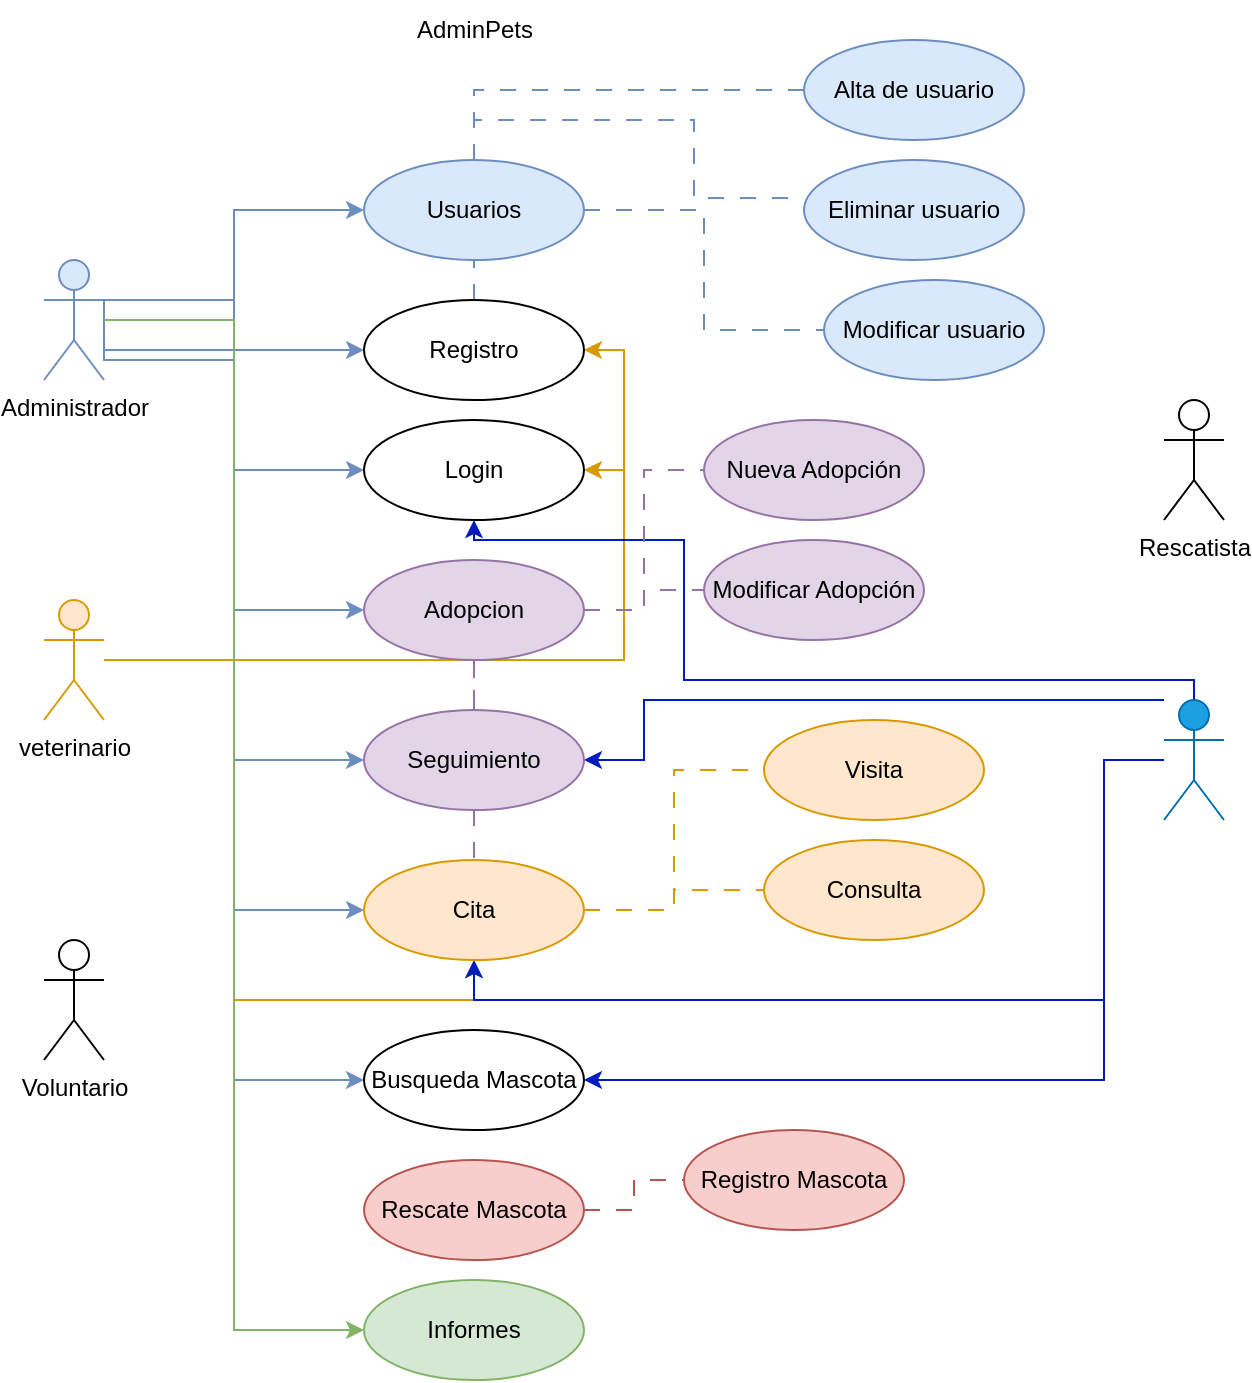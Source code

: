 <mxfile version="24.8.6">
  <diagram name="Casos_de_Uso" id="rV53n7NDXpZb0pyt_nD2">
    <mxGraphModel dx="794" dy="432" grid="1" gridSize="10" guides="1" tooltips="1" connect="1" arrows="1" fold="1" page="1" pageScale="1" pageWidth="827" pageHeight="1169" math="0" shadow="0">
      <root>
        <mxCell id="0" />
        <mxCell id="1" parent="0" />
        <mxCell id="jY5iZFQW-tw8f92g8F53-1" value="AdminPets" style="text;html=1;align=center;verticalAlign=middle;resizable=0;points=[];autosize=1;strokeColor=none;fillColor=none;" vertex="1" parent="1">
          <mxGeometry x="345" y="20" width="80" height="30" as="geometry" />
        </mxCell>
        <mxCell id="jY5iZFQW-tw8f92g8F53-43" style="edgeStyle=orthogonalEdgeStyle;rounded=0;orthogonalLoop=1;jettySize=auto;html=1;entryX=1;entryY=0.5;entryDx=0;entryDy=0;fillColor=#ffe6cc;strokeColor=#d79b00;" edge="1" parent="1" source="jY5iZFQW-tw8f92g8F53-2" target="jY5iZFQW-tw8f92g8F53-19">
          <mxGeometry relative="1" as="geometry">
            <Array as="points">
              <mxPoint x="460" y="350" />
              <mxPoint x="460" y="255" />
            </Array>
          </mxGeometry>
        </mxCell>
        <mxCell id="jY5iZFQW-tw8f92g8F53-44" style="edgeStyle=orthogonalEdgeStyle;rounded=0;orthogonalLoop=1;jettySize=auto;html=1;entryX=1;entryY=0.5;entryDx=0;entryDy=0;fillColor=#ffe6cc;strokeColor=#d79b00;" edge="1" parent="1" source="jY5iZFQW-tw8f92g8F53-2" target="jY5iZFQW-tw8f92g8F53-14">
          <mxGeometry relative="1" as="geometry" />
        </mxCell>
        <mxCell id="jY5iZFQW-tw8f92g8F53-45" style="edgeStyle=orthogonalEdgeStyle;rounded=0;orthogonalLoop=1;jettySize=auto;html=1;entryX=0.5;entryY=1;entryDx=0;entryDy=0;fillColor=#ffe6cc;strokeColor=#d79b00;" edge="1" parent="1" source="jY5iZFQW-tw8f92g8F53-2" target="jY5iZFQW-tw8f92g8F53-22">
          <mxGeometry relative="1" as="geometry" />
        </mxCell>
        <mxCell id="jY5iZFQW-tw8f92g8F53-2" value="veterinario" style="shape=umlActor;verticalLabelPosition=bottom;verticalAlign=top;html=1;fillColor=#ffe6cc;strokeColor=#d79b00;" vertex="1" parent="1">
          <mxGeometry x="170" y="320" width="30" height="60" as="geometry" />
        </mxCell>
        <mxCell id="jY5iZFQW-tw8f92g8F53-3" value="Rescatista" style="shape=umlActor;verticalLabelPosition=bottom;verticalAlign=top;html=1;" vertex="1" parent="1">
          <mxGeometry x="730" y="220" width="30" height="60" as="geometry" />
        </mxCell>
        <mxCell id="jY5iZFQW-tw8f92g8F53-50" style="edgeStyle=orthogonalEdgeStyle;rounded=0;orthogonalLoop=1;jettySize=auto;html=1;entryX=1;entryY=0.5;entryDx=0;entryDy=0;fillColor=#0050ef;strokeColor=#001DBC;" edge="1" parent="1" source="jY5iZFQW-tw8f92g8F53-4" target="jY5iZFQW-tw8f92g8F53-28">
          <mxGeometry relative="1" as="geometry">
            <Array as="points">
              <mxPoint x="700" y="400" />
              <mxPoint x="700" y="560" />
            </Array>
          </mxGeometry>
        </mxCell>
        <mxCell id="jY5iZFQW-tw8f92g8F53-51" style="edgeStyle=orthogonalEdgeStyle;rounded=0;orthogonalLoop=1;jettySize=auto;html=1;fillColor=#0050ef;strokeColor=#001DBC;entryX=0.5;entryY=1;entryDx=0;entryDy=0;" edge="1" parent="1" source="jY5iZFQW-tw8f92g8F53-4" target="jY5iZFQW-tw8f92g8F53-19">
          <mxGeometry relative="1" as="geometry">
            <mxPoint x="440" y="255" as="targetPoint" />
            <Array as="points">
              <mxPoint x="745" y="360" />
              <mxPoint x="490" y="360" />
              <mxPoint x="490" y="290" />
              <mxPoint x="385" y="290" />
            </Array>
          </mxGeometry>
        </mxCell>
        <mxCell id="jY5iZFQW-tw8f92g8F53-52" style="edgeStyle=orthogonalEdgeStyle;rounded=0;orthogonalLoop=1;jettySize=auto;html=1;entryX=1;entryY=0.5;entryDx=0;entryDy=0;fillColor=#0050ef;strokeColor=#001DBC;" edge="1" parent="1" source="jY5iZFQW-tw8f92g8F53-4" target="jY5iZFQW-tw8f92g8F53-21">
          <mxGeometry relative="1" as="geometry">
            <Array as="points">
              <mxPoint x="470" y="370" />
              <mxPoint x="470" y="400" />
            </Array>
          </mxGeometry>
        </mxCell>
        <mxCell id="jY5iZFQW-tw8f92g8F53-53" style="edgeStyle=orthogonalEdgeStyle;rounded=0;orthogonalLoop=1;jettySize=auto;html=1;entryX=0.5;entryY=1;entryDx=0;entryDy=0;fillColor=#0050ef;strokeColor=#001DBC;" edge="1" parent="1" source="jY5iZFQW-tw8f92g8F53-4" target="jY5iZFQW-tw8f92g8F53-22">
          <mxGeometry relative="1" as="geometry">
            <Array as="points">
              <mxPoint x="700" y="400" />
              <mxPoint x="700" y="520" />
              <mxPoint x="385" y="520" />
            </Array>
          </mxGeometry>
        </mxCell>
        <mxCell id="jY5iZFQW-tw8f92g8F53-4" value="Adoptante" style="shape=umlActor;verticalLabelPosition=bottom;verticalAlign=top;html=1;fillColor=#1ba1e2;fontColor=#ffffff;strokeColor=#006EAF;" vertex="1" parent="1">
          <mxGeometry x="730" y="370" width="30" height="60" as="geometry" />
        </mxCell>
        <mxCell id="jY5iZFQW-tw8f92g8F53-5" value="Voluntario" style="shape=umlActor;verticalLabelPosition=bottom;verticalAlign=top;html=1;" vertex="1" parent="1">
          <mxGeometry x="170" y="490" width="30" height="60" as="geometry" />
        </mxCell>
        <mxCell id="jY5iZFQW-tw8f92g8F53-10" style="edgeStyle=orthogonalEdgeStyle;rounded=0;orthogonalLoop=1;jettySize=auto;html=1;entryX=0;entryY=0.5;entryDx=0;entryDy=0;exitX=0.5;exitY=0;exitDx=0;exitDy=0;endArrow=none;endFill=0;dashed=1;dashPattern=8 8;fillColor=#dae8fc;strokeColor=#6c8ebf;" edge="1" parent="1" source="jY5iZFQW-tw8f92g8F53-6" target="jY5iZFQW-tw8f92g8F53-9">
          <mxGeometry relative="1" as="geometry" />
        </mxCell>
        <mxCell id="jY5iZFQW-tw8f92g8F53-18" style="edgeStyle=orthogonalEdgeStyle;rounded=0;orthogonalLoop=1;jettySize=auto;html=1;entryX=0;entryY=0.5;entryDx=0;entryDy=0;dashed=1;dashPattern=8 8;fillColor=#dae8fc;strokeColor=#6c8ebf;endArrow=none;endFill=0;" edge="1" parent="1" source="jY5iZFQW-tw8f92g8F53-6" target="jY5iZFQW-tw8f92g8F53-17">
          <mxGeometry relative="1" as="geometry" />
        </mxCell>
        <mxCell id="jY5iZFQW-tw8f92g8F53-6" value="Usuarios" style="ellipse;whiteSpace=wrap;html=1;fillColor=#dae8fc;strokeColor=#6c8ebf;" vertex="1" parent="1">
          <mxGeometry x="330" y="100" width="110" height="50" as="geometry" />
        </mxCell>
        <mxCell id="jY5iZFQW-tw8f92g8F53-16" style="edgeStyle=orthogonalEdgeStyle;rounded=0;orthogonalLoop=1;jettySize=auto;html=1;fillColor=#dae8fc;strokeColor=#6c8ebf;exitX=1;exitY=0.333;exitDx=0;exitDy=0;exitPerimeter=0;" edge="1" parent="1" source="jY5iZFQW-tw8f92g8F53-7" target="jY5iZFQW-tw8f92g8F53-14">
          <mxGeometry relative="1" as="geometry">
            <mxPoint x="200" y="190" as="sourcePoint" />
            <Array as="points">
              <mxPoint x="200" y="195" />
            </Array>
          </mxGeometry>
        </mxCell>
        <mxCell id="jY5iZFQW-tw8f92g8F53-23" style="edgeStyle=orthogonalEdgeStyle;rounded=0;orthogonalLoop=1;jettySize=auto;html=1;entryX=0;entryY=0.5;entryDx=0;entryDy=0;fillColor=#dae8fc;strokeColor=#6c8ebf;exitX=1;exitY=0.333;exitDx=0;exitDy=0;exitPerimeter=0;" edge="1" parent="1" source="jY5iZFQW-tw8f92g8F53-7" target="jY5iZFQW-tw8f92g8F53-19">
          <mxGeometry relative="1" as="geometry">
            <Array as="points">
              <mxPoint x="200" y="200" />
              <mxPoint x="265" y="200" />
              <mxPoint x="265" y="255" />
            </Array>
          </mxGeometry>
        </mxCell>
        <mxCell id="jY5iZFQW-tw8f92g8F53-24" style="edgeStyle=orthogonalEdgeStyle;rounded=0;orthogonalLoop=1;jettySize=auto;html=1;exitX=1;exitY=0.333;exitDx=0;exitDy=0;exitPerimeter=0;entryX=0;entryY=0.5;entryDx=0;entryDy=0;fillColor=#dae8fc;strokeColor=#6c8ebf;" edge="1" parent="1" source="jY5iZFQW-tw8f92g8F53-7" target="jY5iZFQW-tw8f92g8F53-20">
          <mxGeometry relative="1" as="geometry">
            <Array as="points">
              <mxPoint x="200" y="200" />
              <mxPoint x="265" y="200" />
              <mxPoint x="265" y="325" />
            </Array>
          </mxGeometry>
        </mxCell>
        <mxCell id="jY5iZFQW-tw8f92g8F53-25" style="edgeStyle=orthogonalEdgeStyle;rounded=0;orthogonalLoop=1;jettySize=auto;html=1;entryX=0;entryY=0.5;entryDx=0;entryDy=0;fillColor=#dae8fc;strokeColor=#6c8ebf;" edge="1" parent="1" source="jY5iZFQW-tw8f92g8F53-7" target="jY5iZFQW-tw8f92g8F53-6">
          <mxGeometry relative="1" as="geometry">
            <Array as="points">
              <mxPoint x="265" y="200" />
              <mxPoint x="265" y="125" />
            </Array>
          </mxGeometry>
        </mxCell>
        <mxCell id="jY5iZFQW-tw8f92g8F53-26" style="edgeStyle=orthogonalEdgeStyle;rounded=0;orthogonalLoop=1;jettySize=auto;html=1;exitX=1;exitY=0.333;exitDx=0;exitDy=0;exitPerimeter=0;entryX=0;entryY=0.5;entryDx=0;entryDy=0;fillColor=#dae8fc;strokeColor=#6c8ebf;" edge="1" parent="1" source="jY5iZFQW-tw8f92g8F53-7" target="jY5iZFQW-tw8f92g8F53-21">
          <mxGeometry relative="1" as="geometry" />
        </mxCell>
        <mxCell id="jY5iZFQW-tw8f92g8F53-27" style="edgeStyle=orthogonalEdgeStyle;rounded=0;orthogonalLoop=1;jettySize=auto;html=1;entryX=0;entryY=0.5;entryDx=0;entryDy=0;fillColor=#dae8fc;strokeColor=#6c8ebf;" edge="1" parent="1" source="jY5iZFQW-tw8f92g8F53-7" target="jY5iZFQW-tw8f92g8F53-22">
          <mxGeometry relative="1" as="geometry" />
        </mxCell>
        <mxCell id="jY5iZFQW-tw8f92g8F53-29" style="edgeStyle=orthogonalEdgeStyle;rounded=0;orthogonalLoop=1;jettySize=auto;html=1;entryX=0;entryY=0.5;entryDx=0;entryDy=0;fillColor=#dae8fc;strokeColor=#6c8ebf;" edge="1" parent="1" source="jY5iZFQW-tw8f92g8F53-7" target="jY5iZFQW-tw8f92g8F53-28">
          <mxGeometry relative="1" as="geometry" />
        </mxCell>
        <mxCell id="jY5iZFQW-tw8f92g8F53-49" style="edgeStyle=orthogonalEdgeStyle;rounded=0;orthogonalLoop=1;jettySize=auto;html=1;entryX=0;entryY=0.5;entryDx=0;entryDy=0;fillColor=#d5e8d4;strokeColor=#82b366;" edge="1" parent="1" source="jY5iZFQW-tw8f92g8F53-7" target="jY5iZFQW-tw8f92g8F53-48">
          <mxGeometry relative="1" as="geometry" />
        </mxCell>
        <mxCell id="jY5iZFQW-tw8f92g8F53-7" value="Administrador" style="shape=umlActor;verticalLabelPosition=bottom;verticalAlign=top;html=1;fillColor=#dae8fc;strokeColor=#6c8ebf;" vertex="1" parent="1">
          <mxGeometry x="170" y="150" width="30" height="60" as="geometry" />
        </mxCell>
        <mxCell id="jY5iZFQW-tw8f92g8F53-9" value="Alta de usuario" style="ellipse;whiteSpace=wrap;html=1;fillColor=#dae8fc;strokeColor=#6c8ebf;" vertex="1" parent="1">
          <mxGeometry x="550" y="40" width="110" height="50" as="geometry" />
        </mxCell>
        <mxCell id="jY5iZFQW-tw8f92g8F53-12" value="Eliminar usuario" style="ellipse;whiteSpace=wrap;html=1;fillColor=#dae8fc;strokeColor=#6c8ebf;" vertex="1" parent="1">
          <mxGeometry x="550" y="100" width="110" height="50" as="geometry" />
        </mxCell>
        <mxCell id="jY5iZFQW-tw8f92g8F53-13" style="edgeStyle=orthogonalEdgeStyle;rounded=0;orthogonalLoop=1;jettySize=auto;html=1;entryX=-0.012;entryY=0.38;entryDx=0;entryDy=0;entryPerimeter=0;exitX=0.5;exitY=0;exitDx=0;exitDy=0;dashed=1;endArrow=none;endFill=0;fillColor=#dae8fc;strokeColor=#6c8ebf;dashPattern=8 8;" edge="1" parent="1" source="jY5iZFQW-tw8f92g8F53-6" target="jY5iZFQW-tw8f92g8F53-12">
          <mxGeometry relative="1" as="geometry" />
        </mxCell>
        <mxCell id="jY5iZFQW-tw8f92g8F53-15" style="edgeStyle=orthogonalEdgeStyle;rounded=0;orthogonalLoop=1;jettySize=auto;html=1;exitX=0.5;exitY=0;exitDx=0;exitDy=0;entryX=0.5;entryY=1;entryDx=0;entryDy=0;dashed=1;dashPattern=8 8;endArrow=none;endFill=0;fillColor=#dae8fc;strokeColor=#6c8ebf;" edge="1" parent="1" source="jY5iZFQW-tw8f92g8F53-14" target="jY5iZFQW-tw8f92g8F53-6">
          <mxGeometry relative="1" as="geometry" />
        </mxCell>
        <mxCell id="jY5iZFQW-tw8f92g8F53-14" value="Registro" style="ellipse;whiteSpace=wrap;html=1;" vertex="1" parent="1">
          <mxGeometry x="330" y="170" width="110" height="50" as="geometry" />
        </mxCell>
        <mxCell id="jY5iZFQW-tw8f92g8F53-17" value="Modificar usuario" style="ellipse;whiteSpace=wrap;html=1;fillColor=#dae8fc;strokeColor=#6c8ebf;" vertex="1" parent="1">
          <mxGeometry x="560" y="160" width="110" height="50" as="geometry" />
        </mxCell>
        <mxCell id="jY5iZFQW-tw8f92g8F53-19" value="Login" style="ellipse;whiteSpace=wrap;html=1;" vertex="1" parent="1">
          <mxGeometry x="330" y="230" width="110" height="50" as="geometry" />
        </mxCell>
        <mxCell id="jY5iZFQW-tw8f92g8F53-36" style="edgeStyle=orthogonalEdgeStyle;rounded=0;orthogonalLoop=1;jettySize=auto;html=1;entryX=0;entryY=0.5;entryDx=0;entryDy=0;endArrow=none;endFill=0;dashed=1;dashPattern=8 8;fillColor=#e1d5e7;strokeColor=#9673a6;" edge="1" parent="1" source="jY5iZFQW-tw8f92g8F53-20" target="jY5iZFQW-tw8f92g8F53-35">
          <mxGeometry relative="1" as="geometry" />
        </mxCell>
        <mxCell id="jY5iZFQW-tw8f92g8F53-38" style="edgeStyle=orthogonalEdgeStyle;rounded=0;orthogonalLoop=1;jettySize=auto;html=1;entryX=0;entryY=0.5;entryDx=0;entryDy=0;endArrow=none;endFill=0;dashed=1;dashPattern=8 8;fillColor=#e1d5e7;strokeColor=#9673a6;" edge="1" parent="1" source="jY5iZFQW-tw8f92g8F53-20" target="jY5iZFQW-tw8f92g8F53-37">
          <mxGeometry relative="1" as="geometry" />
        </mxCell>
        <mxCell id="jY5iZFQW-tw8f92g8F53-20" value="Adopcion" style="ellipse;whiteSpace=wrap;html=1;fillColor=#e1d5e7;strokeColor=#9673a6;" vertex="1" parent="1">
          <mxGeometry x="330" y="300" width="110" height="50" as="geometry" />
        </mxCell>
        <mxCell id="jY5iZFQW-tw8f92g8F53-46" style="edgeStyle=orthogonalEdgeStyle;rounded=0;orthogonalLoop=1;jettySize=auto;html=1;entryX=0.5;entryY=1;entryDx=0;entryDy=0;endArrow=none;endFill=0;fillColor=#e1d5e7;strokeColor=#9673a6;dashed=1;dashPattern=8 8;" edge="1" parent="1" source="jY5iZFQW-tw8f92g8F53-21" target="jY5iZFQW-tw8f92g8F53-20">
          <mxGeometry relative="1" as="geometry" />
        </mxCell>
        <mxCell id="jY5iZFQW-tw8f92g8F53-47" style="edgeStyle=orthogonalEdgeStyle;rounded=0;orthogonalLoop=1;jettySize=auto;html=1;exitX=0.5;exitY=1;exitDx=0;exitDy=0;entryX=0.5;entryY=0;entryDx=0;entryDy=0;endArrow=none;endFill=0;dashed=1;dashPattern=8 8;fillColor=#e1d5e7;strokeColor=#9673a6;" edge="1" parent="1" source="jY5iZFQW-tw8f92g8F53-21" target="jY5iZFQW-tw8f92g8F53-22">
          <mxGeometry relative="1" as="geometry" />
        </mxCell>
        <mxCell id="jY5iZFQW-tw8f92g8F53-21" value="Seguimiento" style="ellipse;whiteSpace=wrap;html=1;fillColor=#e1d5e7;strokeColor=#9673a6;" vertex="1" parent="1">
          <mxGeometry x="330" y="375" width="110" height="50" as="geometry" />
        </mxCell>
        <mxCell id="jY5iZFQW-tw8f92g8F53-41" style="edgeStyle=orthogonalEdgeStyle;rounded=0;orthogonalLoop=1;jettySize=auto;html=1;entryX=0;entryY=0.5;entryDx=0;entryDy=0;fillColor=#ffe6cc;strokeColor=#d79b00;dashed=1;dashPattern=8 8;endArrow=none;endFill=0;" edge="1" parent="1" source="jY5iZFQW-tw8f92g8F53-22" target="jY5iZFQW-tw8f92g8F53-39">
          <mxGeometry relative="1" as="geometry" />
        </mxCell>
        <mxCell id="jY5iZFQW-tw8f92g8F53-42" style="edgeStyle=orthogonalEdgeStyle;rounded=0;orthogonalLoop=1;jettySize=auto;html=1;entryX=0;entryY=0.5;entryDx=0;entryDy=0;endArrow=none;endFill=0;dashed=1;dashPattern=8 8;fillColor=#ffe6cc;strokeColor=#d79b00;" edge="1" parent="1" source="jY5iZFQW-tw8f92g8F53-22" target="jY5iZFQW-tw8f92g8F53-40">
          <mxGeometry relative="1" as="geometry" />
        </mxCell>
        <mxCell id="jY5iZFQW-tw8f92g8F53-22" value="Cita" style="ellipse;whiteSpace=wrap;html=1;fillColor=#ffe6cc;strokeColor=#d79b00;" vertex="1" parent="1">
          <mxGeometry x="330" y="450" width="110" height="50" as="geometry" />
        </mxCell>
        <mxCell id="jY5iZFQW-tw8f92g8F53-28" value="Busqueda Mascota" style="ellipse;whiteSpace=wrap;html=1;" vertex="1" parent="1">
          <mxGeometry x="330" y="535" width="110" height="50" as="geometry" />
        </mxCell>
        <mxCell id="jY5iZFQW-tw8f92g8F53-32" style="edgeStyle=orthogonalEdgeStyle;rounded=0;orthogonalLoop=1;jettySize=auto;html=1;entryX=0;entryY=0.5;entryDx=0;entryDy=0;endArrow=none;endFill=0;fillColor=#f8cecc;strokeColor=#b85450;dashed=1;dashPattern=8 8;" edge="1" parent="1" source="jY5iZFQW-tw8f92g8F53-30" target="jY5iZFQW-tw8f92g8F53-31">
          <mxGeometry relative="1" as="geometry" />
        </mxCell>
        <mxCell id="jY5iZFQW-tw8f92g8F53-30" value="Rescate Mascota" style="ellipse;whiteSpace=wrap;html=1;fillColor=#f8cecc;strokeColor=#b85450;" vertex="1" parent="1">
          <mxGeometry x="330" y="600" width="110" height="50" as="geometry" />
        </mxCell>
        <mxCell id="jY5iZFQW-tw8f92g8F53-31" value="Registro Mascota" style="ellipse;whiteSpace=wrap;html=1;fillColor=#f8cecc;strokeColor=#b85450;" vertex="1" parent="1">
          <mxGeometry x="490" y="585" width="110" height="50" as="geometry" />
        </mxCell>
        <mxCell id="jY5iZFQW-tw8f92g8F53-35" value="Nueva Adopción" style="ellipse;whiteSpace=wrap;html=1;fillColor=#e1d5e7;strokeColor=#9673a6;" vertex="1" parent="1">
          <mxGeometry x="500" y="230" width="110" height="50" as="geometry" />
        </mxCell>
        <mxCell id="jY5iZFQW-tw8f92g8F53-37" value="Modificar Adopción" style="ellipse;whiteSpace=wrap;html=1;fillColor=#e1d5e7;strokeColor=#9673a6;" vertex="1" parent="1">
          <mxGeometry x="500" y="290" width="110" height="50" as="geometry" />
        </mxCell>
        <mxCell id="jY5iZFQW-tw8f92g8F53-39" value="Visita" style="ellipse;whiteSpace=wrap;html=1;fillColor=#ffe6cc;strokeColor=#d79b00;" vertex="1" parent="1">
          <mxGeometry x="530" y="380" width="110" height="50" as="geometry" />
        </mxCell>
        <mxCell id="jY5iZFQW-tw8f92g8F53-40" value="Consulta" style="ellipse;whiteSpace=wrap;html=1;fillColor=#ffe6cc;strokeColor=#d79b00;" vertex="1" parent="1">
          <mxGeometry x="530" y="440" width="110" height="50" as="geometry" />
        </mxCell>
        <mxCell id="jY5iZFQW-tw8f92g8F53-48" value="Informes" style="ellipse;whiteSpace=wrap;html=1;fillColor=#d5e8d4;strokeColor=#82b366;" vertex="1" parent="1">
          <mxGeometry x="330" y="660" width="110" height="50" as="geometry" />
        </mxCell>
      </root>
    </mxGraphModel>
  </diagram>
</mxfile>
